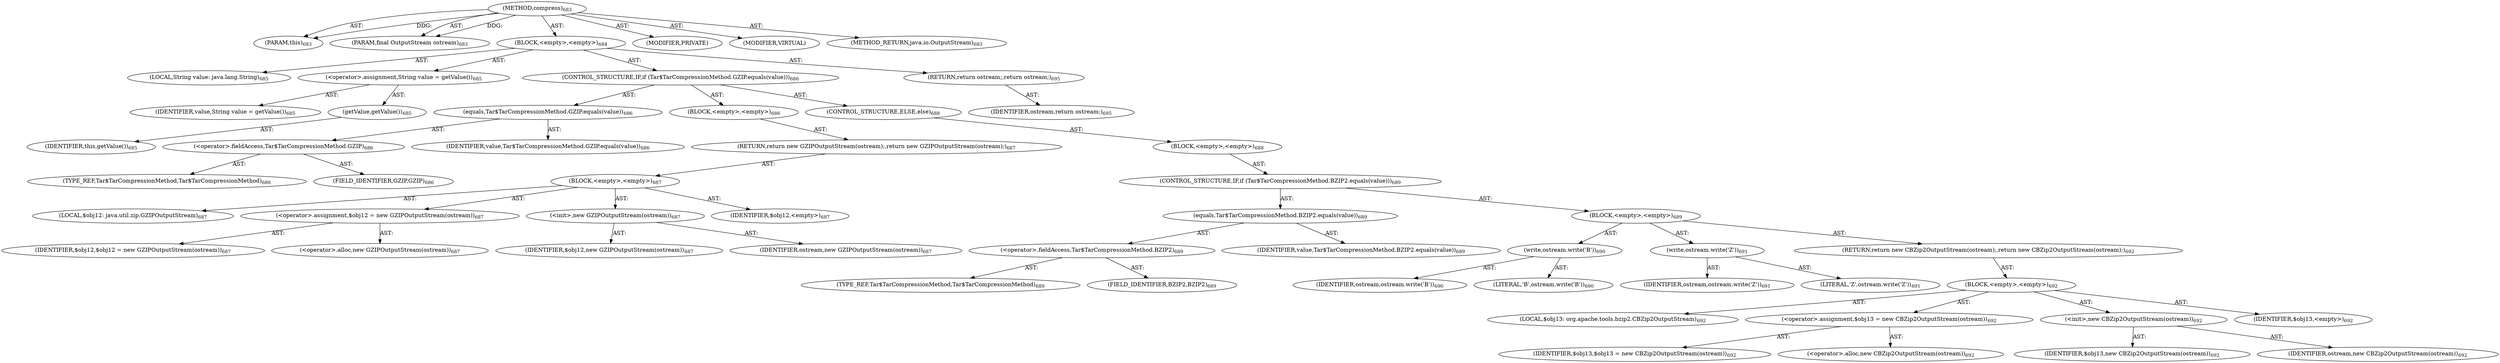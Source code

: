digraph "compress" {  
"111669149734" [label = <(METHOD,compress)<SUB>683</SUB>> ]
"115964117019" [label = <(PARAM,this)<SUB>683</SUB>> ]
"115964117052" [label = <(PARAM,final OutputStream ostream)<SUB>683</SUB>> ]
"25769803874" [label = <(BLOCK,&lt;empty&gt;,&lt;empty&gt;)<SUB>684</SUB>> ]
"94489280552" [label = <(LOCAL,String value: java.lang.String)<SUB>685</SUB>> ]
"30064771536" [label = <(&lt;operator&gt;.assignment,String value = getValue())<SUB>685</SUB>> ]
"68719477079" [label = <(IDENTIFIER,value,String value = getValue())<SUB>685</SUB>> ]
"30064771537" [label = <(getValue,getValue())<SUB>685</SUB>> ]
"68719476783" [label = <(IDENTIFIER,this,getValue())<SUB>685</SUB>> ]
"47244640304" [label = <(CONTROL_STRUCTURE,IF,if (Tar$TarCompressionMethod.GZIP.equals(value)))<SUB>686</SUB>> ]
"30064771538" [label = <(equals,Tar$TarCompressionMethod.GZIP.equals(value))<SUB>686</SUB>> ]
"30064771539" [label = <(&lt;operator&gt;.fieldAccess,Tar$TarCompressionMethod.GZIP)<SUB>686</SUB>> ]
"180388626455" [label = <(TYPE_REF,Tar$TarCompressionMethod,Tar$TarCompressionMethod)<SUB>686</SUB>> ]
"55834574976" [label = <(FIELD_IDENTIFIER,GZIP,GZIP)<SUB>686</SUB>> ]
"68719477080" [label = <(IDENTIFIER,value,Tar$TarCompressionMethod.GZIP.equals(value))<SUB>686</SUB>> ]
"25769803875" [label = <(BLOCK,&lt;empty&gt;,&lt;empty&gt;)<SUB>686</SUB>> ]
"146028888086" [label = <(RETURN,return new GZIPOutputStream(ostream);,return new GZIPOutputStream(ostream);)<SUB>687</SUB>> ]
"25769803876" [label = <(BLOCK,&lt;empty&gt;,&lt;empty&gt;)<SUB>687</SUB>> ]
"94489280553" [label = <(LOCAL,$obj12: java.util.zip.GZIPOutputStream)<SUB>687</SUB>> ]
"30064771540" [label = <(&lt;operator&gt;.assignment,$obj12 = new GZIPOutputStream(ostream))<SUB>687</SUB>> ]
"68719477081" [label = <(IDENTIFIER,$obj12,$obj12 = new GZIPOutputStream(ostream))<SUB>687</SUB>> ]
"30064771541" [label = <(&lt;operator&gt;.alloc,new GZIPOutputStream(ostream))<SUB>687</SUB>> ]
"30064771542" [label = <(&lt;init&gt;,new GZIPOutputStream(ostream))<SUB>687</SUB>> ]
"68719477082" [label = <(IDENTIFIER,$obj12,new GZIPOutputStream(ostream))<SUB>687</SUB>> ]
"68719477083" [label = <(IDENTIFIER,ostream,new GZIPOutputStream(ostream))<SUB>687</SUB>> ]
"68719477084" [label = <(IDENTIFIER,$obj12,&lt;empty&gt;)<SUB>687</SUB>> ]
"47244640305" [label = <(CONTROL_STRUCTURE,ELSE,else)<SUB>688</SUB>> ]
"25769803877" [label = <(BLOCK,&lt;empty&gt;,&lt;empty&gt;)<SUB>688</SUB>> ]
"47244640306" [label = <(CONTROL_STRUCTURE,IF,if (Tar$TarCompressionMethod.BZIP2.equals(value)))<SUB>689</SUB>> ]
"30064771543" [label = <(equals,Tar$TarCompressionMethod.BZIP2.equals(value))<SUB>689</SUB>> ]
"30064771544" [label = <(&lt;operator&gt;.fieldAccess,Tar$TarCompressionMethod.BZIP2)<SUB>689</SUB>> ]
"180388626456" [label = <(TYPE_REF,Tar$TarCompressionMethod,Tar$TarCompressionMethod)<SUB>689</SUB>> ]
"55834574977" [label = <(FIELD_IDENTIFIER,BZIP2,BZIP2)<SUB>689</SUB>> ]
"68719477085" [label = <(IDENTIFIER,value,Tar$TarCompressionMethod.BZIP2.equals(value))<SUB>689</SUB>> ]
"25769803878" [label = <(BLOCK,&lt;empty&gt;,&lt;empty&gt;)<SUB>689</SUB>> ]
"30064771545" [label = <(write,ostream.write('B'))<SUB>690</SUB>> ]
"68719477086" [label = <(IDENTIFIER,ostream,ostream.write('B'))<SUB>690</SUB>> ]
"90194313301" [label = <(LITERAL,'B',ostream.write('B'))<SUB>690</SUB>> ]
"30064771546" [label = <(write,ostream.write('Z'))<SUB>691</SUB>> ]
"68719477087" [label = <(IDENTIFIER,ostream,ostream.write('Z'))<SUB>691</SUB>> ]
"90194313302" [label = <(LITERAL,'Z',ostream.write('Z'))<SUB>691</SUB>> ]
"146028888087" [label = <(RETURN,return new CBZip2OutputStream(ostream);,return new CBZip2OutputStream(ostream);)<SUB>692</SUB>> ]
"25769803879" [label = <(BLOCK,&lt;empty&gt;,&lt;empty&gt;)<SUB>692</SUB>> ]
"94489280554" [label = <(LOCAL,$obj13: org.apache.tools.bzip2.CBZip2OutputStream)<SUB>692</SUB>> ]
"30064771547" [label = <(&lt;operator&gt;.assignment,$obj13 = new CBZip2OutputStream(ostream))<SUB>692</SUB>> ]
"68719477088" [label = <(IDENTIFIER,$obj13,$obj13 = new CBZip2OutputStream(ostream))<SUB>692</SUB>> ]
"30064771548" [label = <(&lt;operator&gt;.alloc,new CBZip2OutputStream(ostream))<SUB>692</SUB>> ]
"30064771549" [label = <(&lt;init&gt;,new CBZip2OutputStream(ostream))<SUB>692</SUB>> ]
"68719477089" [label = <(IDENTIFIER,$obj13,new CBZip2OutputStream(ostream))<SUB>692</SUB>> ]
"68719477090" [label = <(IDENTIFIER,ostream,new CBZip2OutputStream(ostream))<SUB>692</SUB>> ]
"68719477091" [label = <(IDENTIFIER,$obj13,&lt;empty&gt;)<SUB>692</SUB>> ]
"146028888088" [label = <(RETURN,return ostream;,return ostream;)<SUB>695</SUB>> ]
"68719477092" [label = <(IDENTIFIER,ostream,return ostream;)<SUB>695</SUB>> ]
"133143986291" [label = <(MODIFIER,PRIVATE)> ]
"133143986292" [label = <(MODIFIER,VIRTUAL)> ]
"128849018918" [label = <(METHOD_RETURN,java.io.OutputStream)<SUB>683</SUB>> ]
  "111669149734" -> "115964117019"  [ label = "AST: "] 
  "111669149734" -> "115964117052"  [ label = "AST: "] 
  "111669149734" -> "25769803874"  [ label = "AST: "] 
  "111669149734" -> "133143986291"  [ label = "AST: "] 
  "111669149734" -> "133143986292"  [ label = "AST: "] 
  "111669149734" -> "128849018918"  [ label = "AST: "] 
  "25769803874" -> "94489280552"  [ label = "AST: "] 
  "25769803874" -> "30064771536"  [ label = "AST: "] 
  "25769803874" -> "47244640304"  [ label = "AST: "] 
  "25769803874" -> "146028888088"  [ label = "AST: "] 
  "30064771536" -> "68719477079"  [ label = "AST: "] 
  "30064771536" -> "30064771537"  [ label = "AST: "] 
  "30064771537" -> "68719476783"  [ label = "AST: "] 
  "47244640304" -> "30064771538"  [ label = "AST: "] 
  "47244640304" -> "25769803875"  [ label = "AST: "] 
  "47244640304" -> "47244640305"  [ label = "AST: "] 
  "30064771538" -> "30064771539"  [ label = "AST: "] 
  "30064771538" -> "68719477080"  [ label = "AST: "] 
  "30064771539" -> "180388626455"  [ label = "AST: "] 
  "30064771539" -> "55834574976"  [ label = "AST: "] 
  "25769803875" -> "146028888086"  [ label = "AST: "] 
  "146028888086" -> "25769803876"  [ label = "AST: "] 
  "25769803876" -> "94489280553"  [ label = "AST: "] 
  "25769803876" -> "30064771540"  [ label = "AST: "] 
  "25769803876" -> "30064771542"  [ label = "AST: "] 
  "25769803876" -> "68719477084"  [ label = "AST: "] 
  "30064771540" -> "68719477081"  [ label = "AST: "] 
  "30064771540" -> "30064771541"  [ label = "AST: "] 
  "30064771542" -> "68719477082"  [ label = "AST: "] 
  "30064771542" -> "68719477083"  [ label = "AST: "] 
  "47244640305" -> "25769803877"  [ label = "AST: "] 
  "25769803877" -> "47244640306"  [ label = "AST: "] 
  "47244640306" -> "30064771543"  [ label = "AST: "] 
  "47244640306" -> "25769803878"  [ label = "AST: "] 
  "30064771543" -> "30064771544"  [ label = "AST: "] 
  "30064771543" -> "68719477085"  [ label = "AST: "] 
  "30064771544" -> "180388626456"  [ label = "AST: "] 
  "30064771544" -> "55834574977"  [ label = "AST: "] 
  "25769803878" -> "30064771545"  [ label = "AST: "] 
  "25769803878" -> "30064771546"  [ label = "AST: "] 
  "25769803878" -> "146028888087"  [ label = "AST: "] 
  "30064771545" -> "68719477086"  [ label = "AST: "] 
  "30064771545" -> "90194313301"  [ label = "AST: "] 
  "30064771546" -> "68719477087"  [ label = "AST: "] 
  "30064771546" -> "90194313302"  [ label = "AST: "] 
  "146028888087" -> "25769803879"  [ label = "AST: "] 
  "25769803879" -> "94489280554"  [ label = "AST: "] 
  "25769803879" -> "30064771547"  [ label = "AST: "] 
  "25769803879" -> "30064771549"  [ label = "AST: "] 
  "25769803879" -> "68719477091"  [ label = "AST: "] 
  "30064771547" -> "68719477088"  [ label = "AST: "] 
  "30064771547" -> "30064771548"  [ label = "AST: "] 
  "30064771549" -> "68719477089"  [ label = "AST: "] 
  "30064771549" -> "68719477090"  [ label = "AST: "] 
  "146028888088" -> "68719477092"  [ label = "AST: "] 
  "111669149734" -> "115964117019"  [ label = "DDG: "] 
  "111669149734" -> "115964117052"  [ label = "DDG: "] 
}
